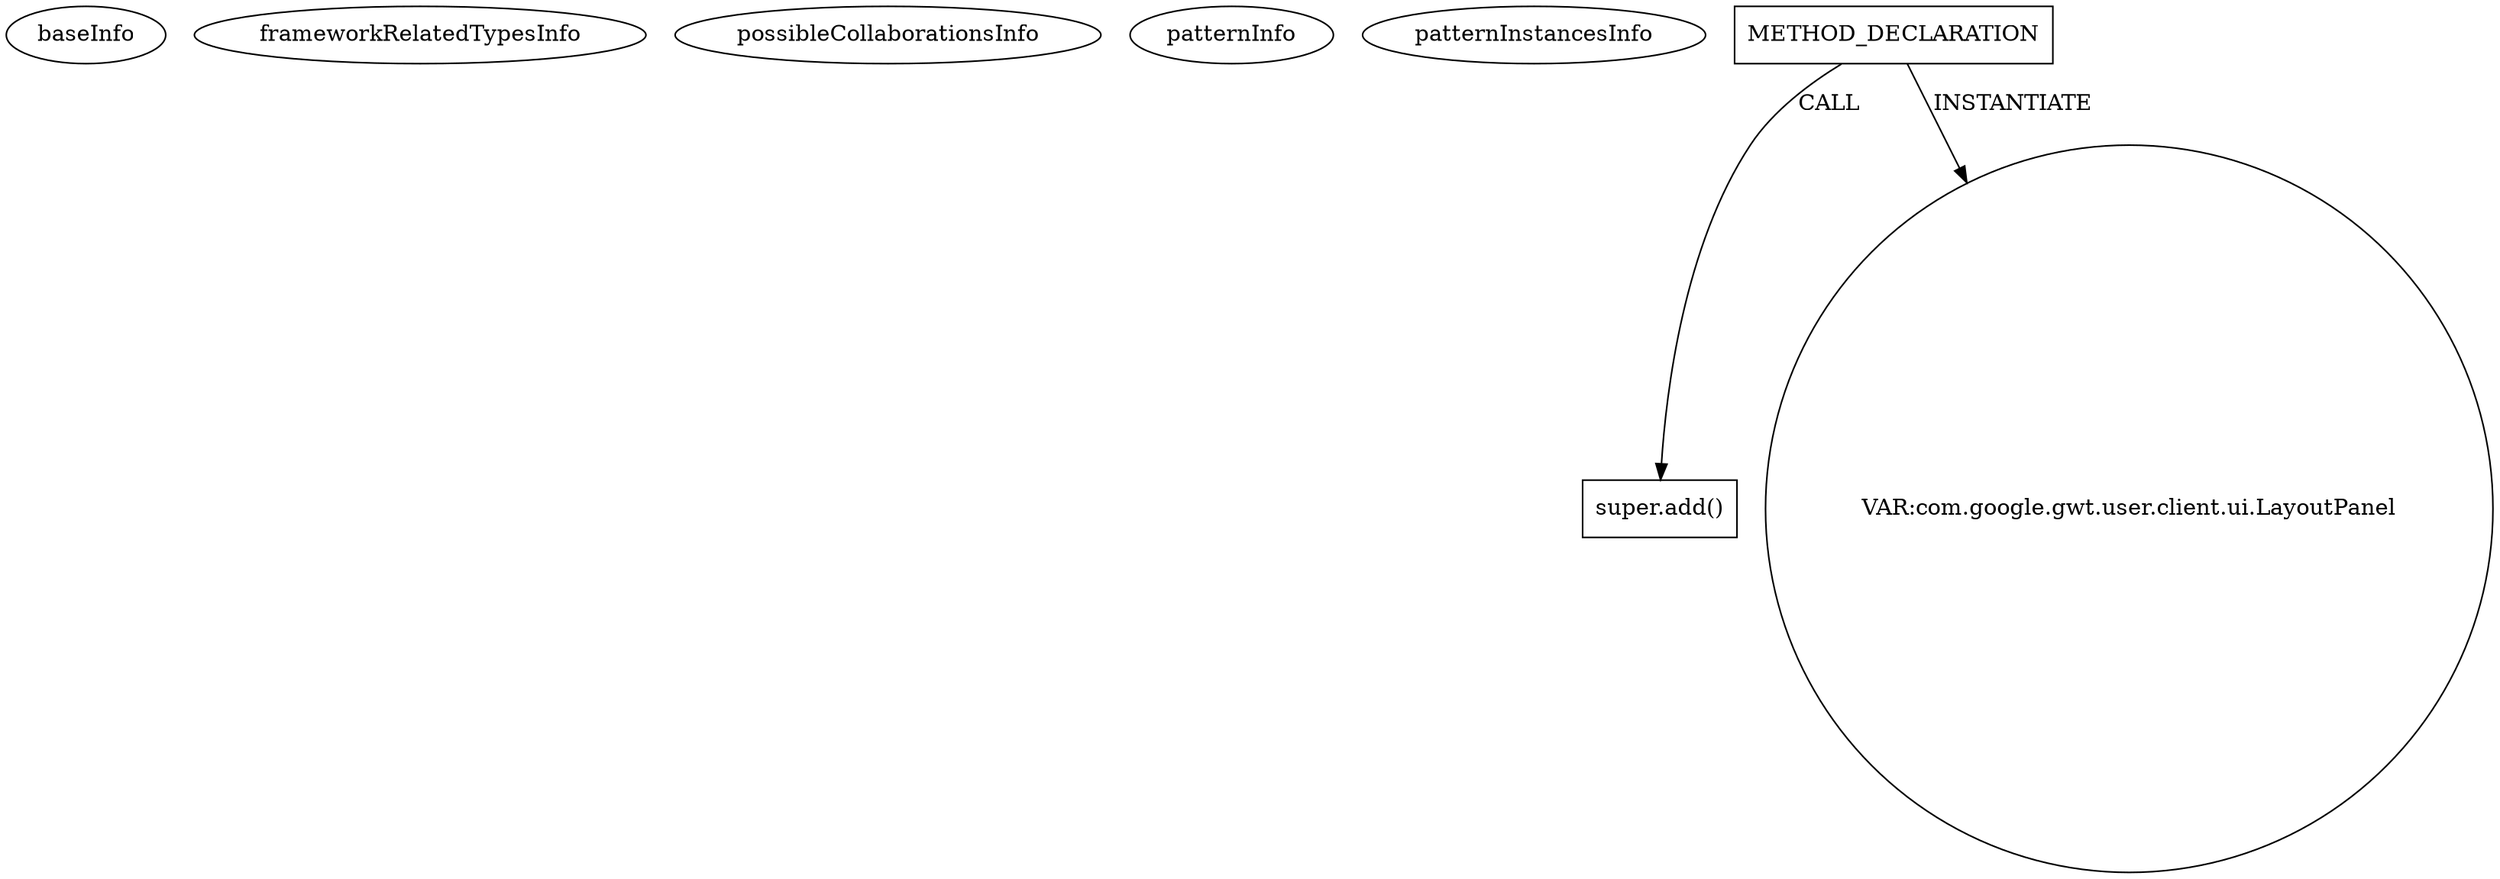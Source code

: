 digraph {
baseInfo[graphId=1328,category="pattern",isAnonymous=false,possibleRelation=false]
frameworkRelatedTypesInfo[]
possibleCollaborationsInfo[]
patternInfo[frequency=2.0,patternRootClient=null]
patternInstancesInfo[0="lambourg-WebGallery~/lambourg-WebGallery/WebGallery-master/client/src/com/lambourg/webgallery/client/widgets/TitleBar.java~TitleBar~3586",1="lambourg-WebGallery~/lambourg-WebGallery/WebGallery-master/client/src/com/lambourg/webgallery/client/pictureview/ControlsPanel.java~ControlsPanel~3579"]
6[label="super.add()",vertexType="SUPER_CALL",isFrameworkType=false,shape=box]
2[label="METHOD_DECLARATION",vertexType="CLIENT_METHOD_DECLARATION",isFrameworkType=false,shape=box]
14[label="VAR:com.google.gwt.user.client.ui.LayoutPanel",vertexType="VARIABLE_EXPRESION",isFrameworkType=false,shape=circle]
2->14[label="INSTANTIATE"]
2->6[label="CALL"]
}
